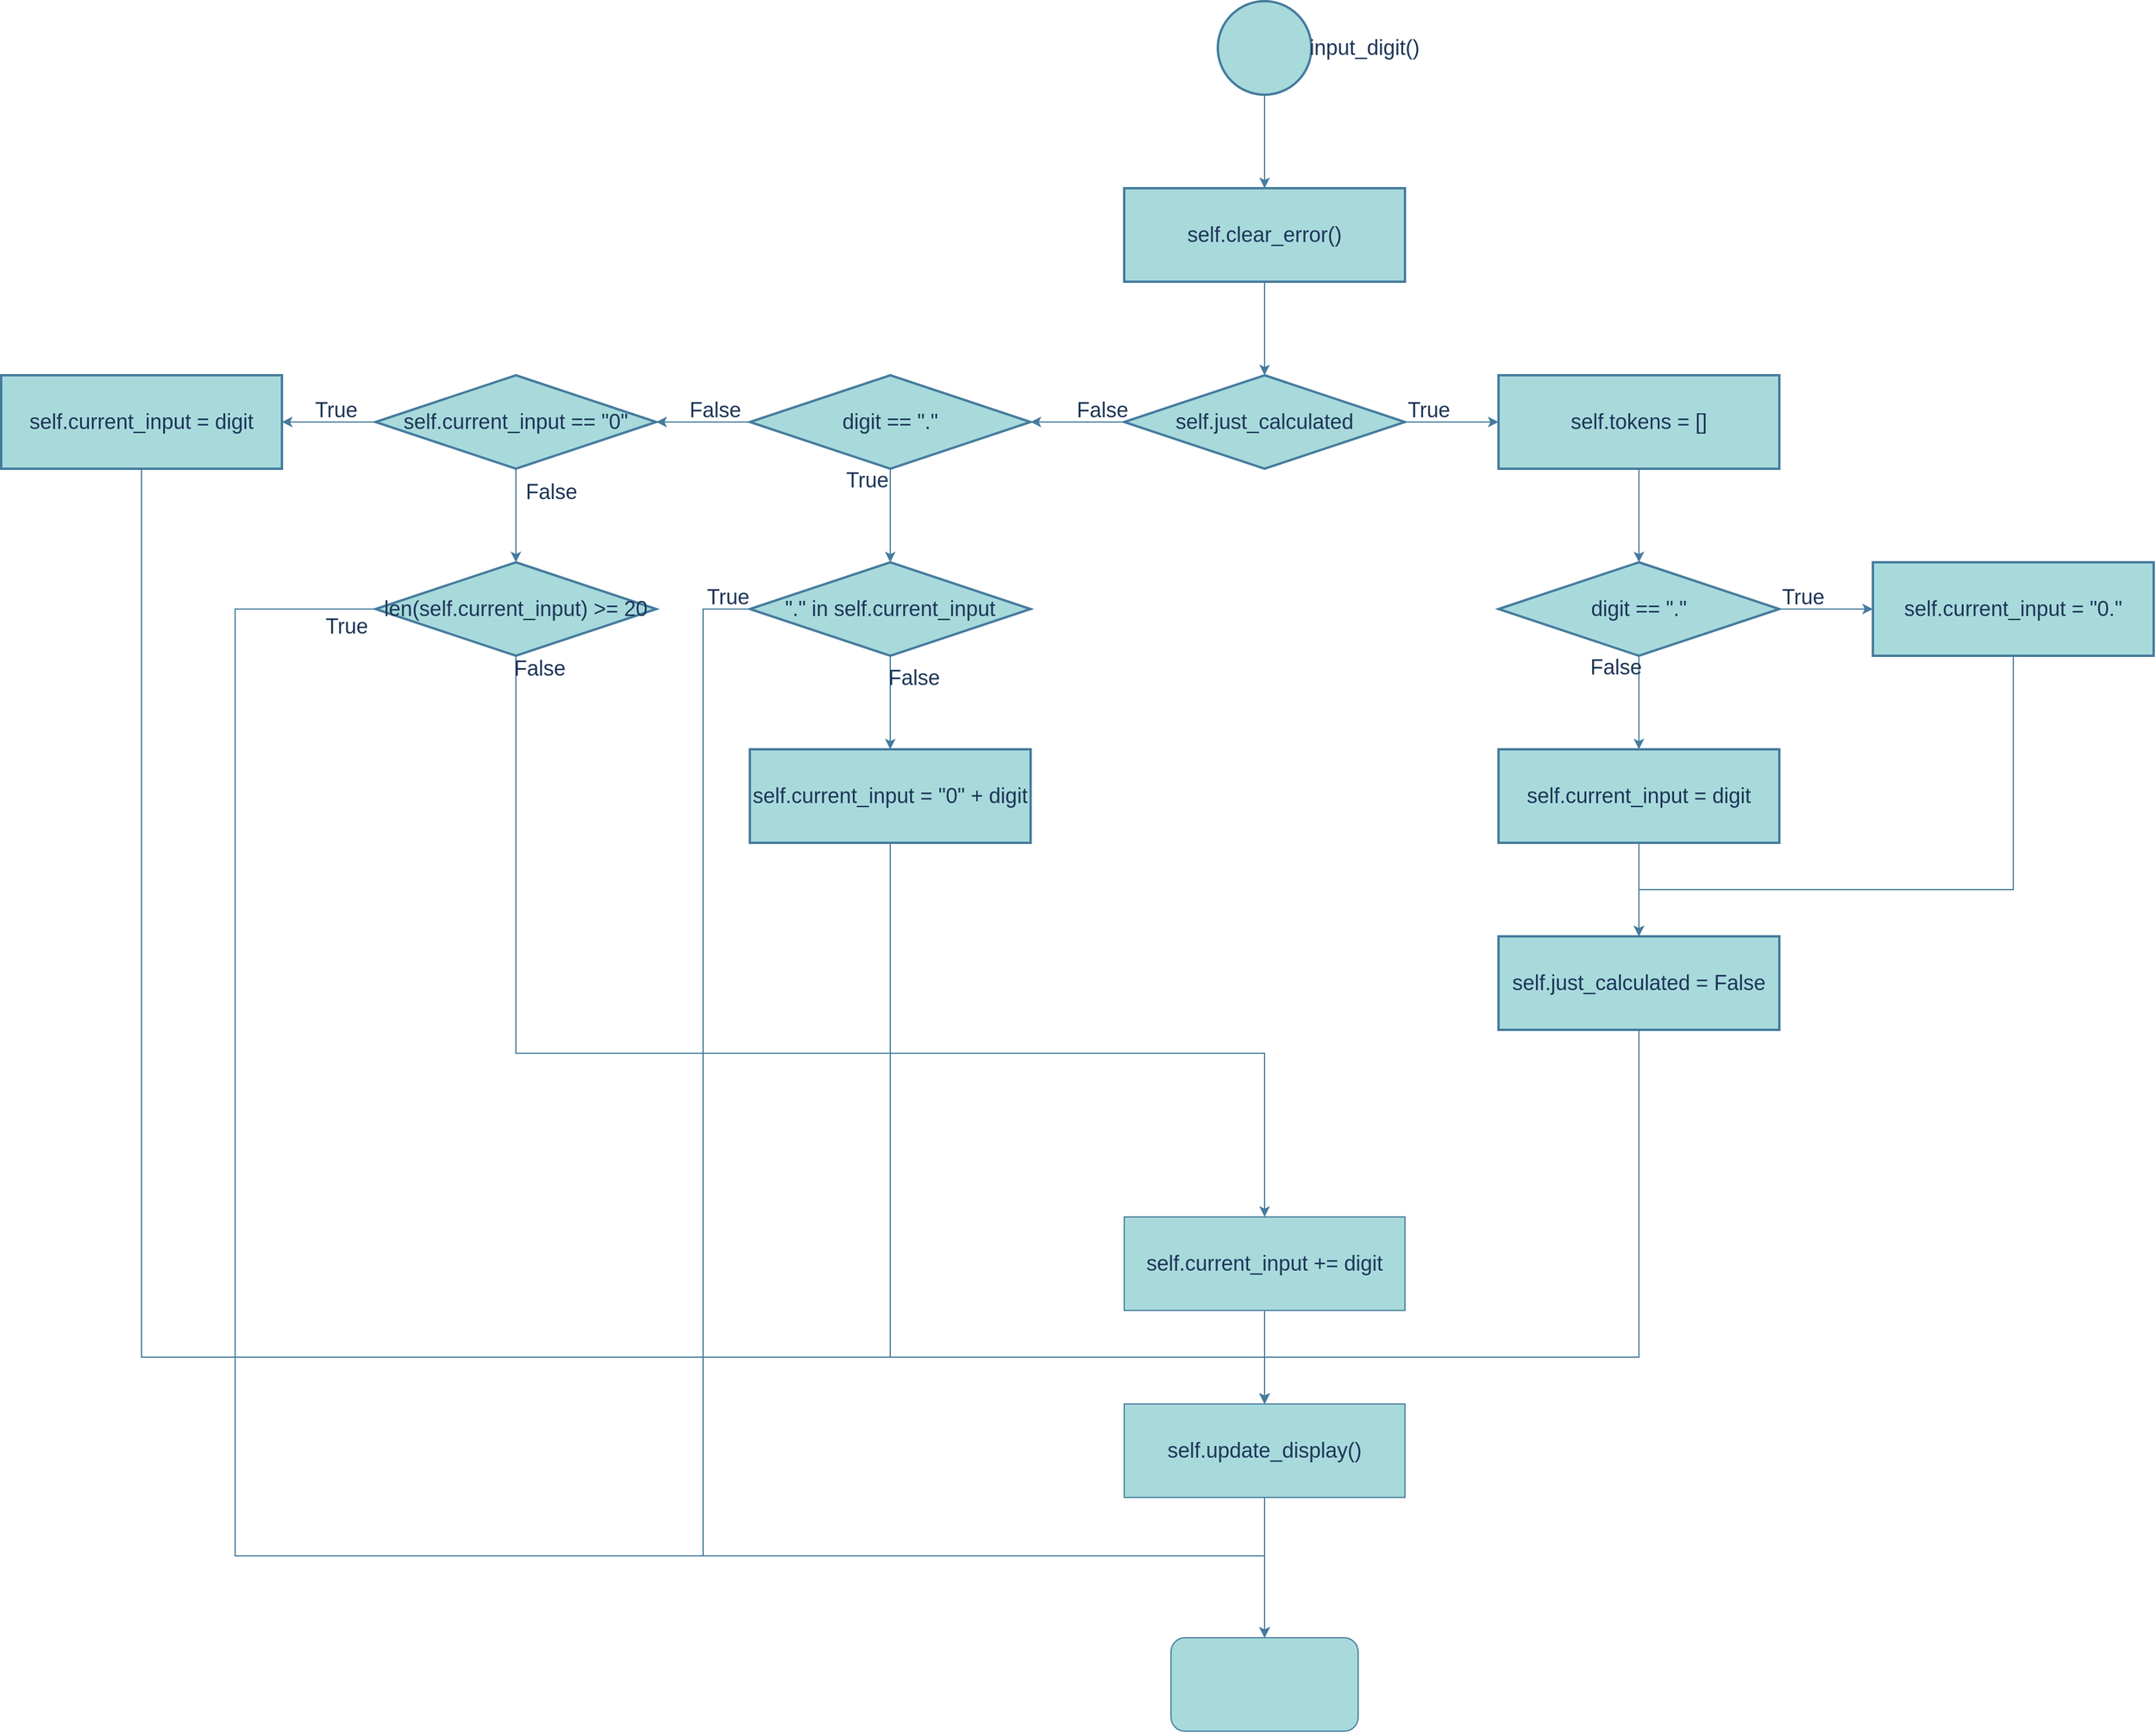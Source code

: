 <mxfile version="26.2.2">
  <diagram name="Page-1" id="KdZoS0qFZGB-eotQKv_-">
    <mxGraphModel dx="2095" dy="1297" grid="1" gridSize="10" guides="1" tooltips="1" connect="1" arrows="1" fold="1" page="1" pageScale="1" pageWidth="4681" pageHeight="3300" math="0" shadow="0">
      <root>
        <mxCell id="0" />
        <mxCell id="1" parent="0" />
        <mxCell id="rkVmjONZCVhPeTMl0l2L-11" value="" style="edgeStyle=orthogonalEdgeStyle;rounded=0;orthogonalLoop=1;jettySize=auto;html=1;labelBackgroundColor=none;strokeColor=#457B9D;fontColor=default;fontSize=18;" edge="1" parent="1" source="rkVmjONZCVhPeTMl0l2L-9" target="rkVmjONZCVhPeTMl0l2L-10">
          <mxGeometry relative="1" as="geometry" />
        </mxCell>
        <mxCell id="rkVmjONZCVhPeTMl0l2L-9" value="" style="strokeWidth=2;html=1;shape=mxgraph.flowchart.start_2;whiteSpace=wrap;labelBackgroundColor=none;fillColor=#A8DADC;strokeColor=#457B9D;fontColor=#1D3557;fontSize=18;" vertex="1" parent="1">
          <mxGeometry x="1120" y="80" width="80" height="80" as="geometry" />
        </mxCell>
        <mxCell id="rkVmjONZCVhPeTMl0l2L-13" value="" style="edgeStyle=orthogonalEdgeStyle;rounded=0;orthogonalLoop=1;jettySize=auto;html=1;labelBackgroundColor=none;strokeColor=#457B9D;fontColor=default;fontSize=18;" edge="1" parent="1" source="rkVmjONZCVhPeTMl0l2L-10" target="rkVmjONZCVhPeTMl0l2L-12">
          <mxGeometry relative="1" as="geometry" />
        </mxCell>
        <mxCell id="rkVmjONZCVhPeTMl0l2L-10" value="self.clear_error()" style="whiteSpace=wrap;html=1;strokeWidth=2;labelBackgroundColor=none;fillColor=#A8DADC;strokeColor=#457B9D;fontColor=#1D3557;fontSize=18;" vertex="1" parent="1">
          <mxGeometry x="1040" y="240" width="240" height="80" as="geometry" />
        </mxCell>
        <mxCell id="rkVmjONZCVhPeTMl0l2L-15" value="" style="edgeStyle=orthogonalEdgeStyle;rounded=0;orthogonalLoop=1;jettySize=auto;html=1;labelBackgroundColor=none;strokeColor=#457B9D;fontColor=default;fontSize=18;" edge="1" parent="1" source="rkVmjONZCVhPeTMl0l2L-12" target="rkVmjONZCVhPeTMl0l2L-14">
          <mxGeometry relative="1" as="geometry" />
        </mxCell>
        <mxCell id="rkVmjONZCVhPeTMl0l2L-28" value="True" style="edgeLabel;html=1;align=center;verticalAlign=middle;resizable=0;points=[];labelBackgroundColor=none;fontColor=#1D3557;fontSize=18;" vertex="1" connectable="0" parent="rkVmjONZCVhPeTMl0l2L-15">
          <mxGeometry x="0.117" y="-2" relative="1" as="geometry">
            <mxPoint x="-25" y="-12" as="offset" />
          </mxGeometry>
        </mxCell>
        <mxCell id="rkVmjONZCVhPeTMl0l2L-33" value="" style="edgeStyle=orthogonalEdgeStyle;rounded=0;orthogonalLoop=1;jettySize=auto;html=1;labelBackgroundColor=none;strokeColor=#457B9D;fontColor=default;fontSize=18;" edge="1" parent="1" source="rkVmjONZCVhPeTMl0l2L-12" target="rkVmjONZCVhPeTMl0l2L-32">
          <mxGeometry relative="1" as="geometry" />
        </mxCell>
        <mxCell id="rkVmjONZCVhPeTMl0l2L-34" value="False" style="edgeLabel;html=1;align=center;verticalAlign=middle;resizable=0;points=[];labelBackgroundColor=none;fontColor=#1D3557;fontSize=18;" vertex="1" connectable="0" parent="rkVmjONZCVhPeTMl0l2L-33">
          <mxGeometry x="0.013" y="2" relative="1" as="geometry">
            <mxPoint x="21" y="-12" as="offset" />
          </mxGeometry>
        </mxCell>
        <mxCell id="rkVmjONZCVhPeTMl0l2L-12" value="self.just_calculated" style="rhombus;whiteSpace=wrap;html=1;strokeWidth=2;labelBackgroundColor=none;fillColor=#A8DADC;strokeColor=#457B9D;fontColor=#1D3557;fontSize=18;" vertex="1" parent="1">
          <mxGeometry x="1040" y="400" width="240" height="80" as="geometry" />
        </mxCell>
        <mxCell id="rkVmjONZCVhPeTMl0l2L-17" value="" style="edgeStyle=orthogonalEdgeStyle;rounded=0;orthogonalLoop=1;jettySize=auto;html=1;labelBackgroundColor=none;strokeColor=#457B9D;fontColor=default;fontSize=18;" edge="1" parent="1" source="rkVmjONZCVhPeTMl0l2L-14" target="rkVmjONZCVhPeTMl0l2L-16">
          <mxGeometry relative="1" as="geometry" />
        </mxCell>
        <mxCell id="rkVmjONZCVhPeTMl0l2L-14" value="self.tokens = []" style="whiteSpace=wrap;html=1;strokeWidth=2;labelBackgroundColor=none;fillColor=#A8DADC;strokeColor=#457B9D;fontColor=#1D3557;fontSize=18;" vertex="1" parent="1">
          <mxGeometry x="1360" y="400" width="240" height="80" as="geometry" />
        </mxCell>
        <mxCell id="rkVmjONZCVhPeTMl0l2L-19" value="" style="edgeStyle=orthogonalEdgeStyle;rounded=0;orthogonalLoop=1;jettySize=auto;html=1;labelBackgroundColor=none;strokeColor=#457B9D;fontColor=default;fontSize=18;" edge="1" parent="1" source="rkVmjONZCVhPeTMl0l2L-16" target="rkVmjONZCVhPeTMl0l2L-18">
          <mxGeometry relative="1" as="geometry" />
        </mxCell>
        <mxCell id="rkVmjONZCVhPeTMl0l2L-20" value="False" style="edgeLabel;html=1;align=center;verticalAlign=middle;resizable=0;points=[];labelBackgroundColor=none;fontColor=#1D3557;fontSize=18;" vertex="1" connectable="0" parent="rkVmjONZCVhPeTMl0l2L-19">
          <mxGeometry x="-0.396" y="-1" relative="1" as="geometry">
            <mxPoint x="-19" y="-14" as="offset" />
          </mxGeometry>
        </mxCell>
        <mxCell id="rkVmjONZCVhPeTMl0l2L-22" value="" style="edgeStyle=orthogonalEdgeStyle;rounded=0;orthogonalLoop=1;jettySize=auto;html=1;labelBackgroundColor=none;strokeColor=#457B9D;fontColor=default;fontSize=18;" edge="1" parent="1" source="rkVmjONZCVhPeTMl0l2L-16" target="rkVmjONZCVhPeTMl0l2L-21">
          <mxGeometry relative="1" as="geometry" />
        </mxCell>
        <mxCell id="rkVmjONZCVhPeTMl0l2L-23" value="True" style="edgeLabel;html=1;align=center;verticalAlign=middle;resizable=0;points=[];labelBackgroundColor=none;fontColor=#1D3557;fontSize=18;" vertex="1" connectable="0" parent="rkVmjONZCVhPeTMl0l2L-22">
          <mxGeometry x="-0.607" y="-2" relative="1" as="geometry">
            <mxPoint x="4" y="-12" as="offset" />
          </mxGeometry>
        </mxCell>
        <mxCell id="rkVmjONZCVhPeTMl0l2L-16" value="digit == &quot;.&quot;" style="rhombus;whiteSpace=wrap;html=1;strokeWidth=2;labelBackgroundColor=none;fillColor=#A8DADC;strokeColor=#457B9D;fontColor=#1D3557;fontSize=18;" vertex="1" parent="1">
          <mxGeometry x="1360" y="560" width="240" height="80" as="geometry" />
        </mxCell>
        <mxCell id="rkVmjONZCVhPeTMl0l2L-25" value="" style="edgeStyle=orthogonalEdgeStyle;rounded=0;orthogonalLoop=1;jettySize=auto;html=1;labelBackgroundColor=none;strokeColor=#457B9D;fontColor=default;fontSize=18;" edge="1" parent="1" source="rkVmjONZCVhPeTMl0l2L-18" target="rkVmjONZCVhPeTMl0l2L-24">
          <mxGeometry relative="1" as="geometry" />
        </mxCell>
        <mxCell id="rkVmjONZCVhPeTMl0l2L-18" value="self.current_input = digit" style="whiteSpace=wrap;html=1;strokeWidth=2;labelBackgroundColor=none;fillColor=#A8DADC;strokeColor=#457B9D;fontColor=#1D3557;fontSize=18;" vertex="1" parent="1">
          <mxGeometry x="1360" y="720" width="240" height="80" as="geometry" />
        </mxCell>
        <mxCell id="rkVmjONZCVhPeTMl0l2L-67" style="edgeStyle=orthogonalEdgeStyle;rounded=0;orthogonalLoop=1;jettySize=auto;html=1;entryX=0.5;entryY=0;entryDx=0;entryDy=0;labelBackgroundColor=none;strokeColor=#457B9D;fontColor=default;fontSize=18;" edge="1" parent="1" source="rkVmjONZCVhPeTMl0l2L-21" target="rkVmjONZCVhPeTMl0l2L-24">
          <mxGeometry relative="1" as="geometry">
            <Array as="points">
              <mxPoint x="1800" y="840" />
              <mxPoint x="1480" y="840" />
            </Array>
          </mxGeometry>
        </mxCell>
        <mxCell id="rkVmjONZCVhPeTMl0l2L-21" value="self.current_input = &quot;0.&quot;" style="whiteSpace=wrap;html=1;strokeWidth=2;labelBackgroundColor=none;fillColor=#A8DADC;strokeColor=#457B9D;fontColor=#1D3557;fontSize=18;" vertex="1" parent="1">
          <mxGeometry x="1680" y="560" width="240" height="80" as="geometry" />
        </mxCell>
        <mxCell id="rkVmjONZCVhPeTMl0l2L-66" style="edgeStyle=orthogonalEdgeStyle;rounded=0;orthogonalLoop=1;jettySize=auto;html=1;entryX=0.5;entryY=0;entryDx=0;entryDy=0;labelBackgroundColor=none;strokeColor=#457B9D;fontColor=default;fontSize=18;" edge="1" parent="1" source="rkVmjONZCVhPeTMl0l2L-24" target="rkVmjONZCVhPeTMl0l2L-58">
          <mxGeometry relative="1" as="geometry">
            <Array as="points">
              <mxPoint x="1480" y="1240" />
              <mxPoint x="1160" y="1240" />
            </Array>
          </mxGeometry>
        </mxCell>
        <mxCell id="rkVmjONZCVhPeTMl0l2L-24" value="self.just_calculated = False" style="whiteSpace=wrap;html=1;strokeWidth=2;labelBackgroundColor=none;fillColor=#A8DADC;strokeColor=#457B9D;fontColor=#1D3557;fontSize=18;" vertex="1" parent="1">
          <mxGeometry x="1360" y="880" width="240" height="80" as="geometry" />
        </mxCell>
        <mxCell id="rkVmjONZCVhPeTMl0l2L-38" value="" style="edgeStyle=orthogonalEdgeStyle;rounded=0;orthogonalLoop=1;jettySize=auto;html=1;labelBackgroundColor=none;strokeColor=#457B9D;fontColor=default;fontSize=18;" edge="1" parent="1" source="rkVmjONZCVhPeTMl0l2L-32" target="rkVmjONZCVhPeTMl0l2L-37">
          <mxGeometry relative="1" as="geometry" />
        </mxCell>
        <mxCell id="rkVmjONZCVhPeTMl0l2L-39" value="True" style="edgeLabel;html=1;align=center;verticalAlign=middle;resizable=0;points=[];labelBackgroundColor=none;fontColor=#1D3557;fontSize=18;" vertex="1" connectable="0" parent="rkVmjONZCVhPeTMl0l2L-38">
          <mxGeometry x="-0.195" y="-2" relative="1" as="geometry">
            <mxPoint x="-18" y="-22" as="offset" />
          </mxGeometry>
        </mxCell>
        <mxCell id="rkVmjONZCVhPeTMl0l2L-46" value="" style="edgeStyle=orthogonalEdgeStyle;rounded=0;orthogonalLoop=1;jettySize=auto;html=1;labelBackgroundColor=none;strokeColor=#457B9D;fontColor=default;fontSize=18;" edge="1" parent="1" source="rkVmjONZCVhPeTMl0l2L-32" target="rkVmjONZCVhPeTMl0l2L-45">
          <mxGeometry relative="1" as="geometry" />
        </mxCell>
        <mxCell id="rkVmjONZCVhPeTMl0l2L-47" value="False" style="edgeLabel;html=1;align=center;verticalAlign=middle;resizable=0;points=[];labelBackgroundColor=none;fontColor=#1D3557;fontSize=18;" vertex="1" connectable="0" parent="rkVmjONZCVhPeTMl0l2L-46">
          <mxGeometry x="-0.229" y="-1" relative="1" as="geometry">
            <mxPoint x="1" y="-9" as="offset" />
          </mxGeometry>
        </mxCell>
        <mxCell id="rkVmjONZCVhPeTMl0l2L-32" value="digit == &quot;.&quot;" style="rhombus;whiteSpace=wrap;html=1;strokeWidth=2;labelBackgroundColor=none;fillColor=#A8DADC;strokeColor=#457B9D;fontColor=#1D3557;fontSize=18;" vertex="1" parent="1">
          <mxGeometry x="720" y="400" width="240" height="80" as="geometry" />
        </mxCell>
        <mxCell id="rkVmjONZCVhPeTMl0l2L-69" style="edgeStyle=orthogonalEdgeStyle;rounded=0;orthogonalLoop=1;jettySize=auto;html=1;entryX=0.5;entryY=0;entryDx=0;entryDy=0;labelBackgroundColor=none;strokeColor=#457B9D;fontColor=default;fontSize=18;" edge="1" parent="1" source="rkVmjONZCVhPeTMl0l2L-37" target="rkVmjONZCVhPeTMl0l2L-62">
          <mxGeometry relative="1" as="geometry">
            <Array as="points">
              <mxPoint x="680" y="600" />
              <mxPoint x="680" y="1410" />
              <mxPoint x="1160" y="1410" />
            </Array>
          </mxGeometry>
        </mxCell>
        <mxCell id="rkVmjONZCVhPeTMl0l2L-70" value="True" style="edgeLabel;html=1;align=center;verticalAlign=middle;resizable=0;points=[];labelBackgroundColor=none;fontColor=#1D3557;fontSize=18;" vertex="1" connectable="0" parent="rkVmjONZCVhPeTMl0l2L-69">
          <mxGeometry x="-0.954" relative="1" as="geometry">
            <mxPoint x="13" y="-10" as="offset" />
          </mxGeometry>
        </mxCell>
        <mxCell id="rkVmjONZCVhPeTMl0l2L-72" value="" style="edgeStyle=orthogonalEdgeStyle;rounded=0;orthogonalLoop=1;jettySize=auto;html=1;labelBackgroundColor=none;strokeColor=#457B9D;fontColor=default;fontSize=18;" edge="1" parent="1" source="rkVmjONZCVhPeTMl0l2L-37" target="rkVmjONZCVhPeTMl0l2L-71">
          <mxGeometry relative="1" as="geometry" />
        </mxCell>
        <mxCell id="rkVmjONZCVhPeTMl0l2L-73" value="False" style="edgeLabel;html=1;align=center;verticalAlign=middle;resizable=0;points=[];labelBackgroundColor=none;fontColor=#1D3557;fontSize=18;" vertex="1" connectable="0" parent="rkVmjONZCVhPeTMl0l2L-72">
          <mxGeometry x="-0.534" y="-2" relative="1" as="geometry">
            <mxPoint x="22" as="offset" />
          </mxGeometry>
        </mxCell>
        <mxCell id="rkVmjONZCVhPeTMl0l2L-37" value="&quot;.&quot; in self.current_input" style="rhombus;whiteSpace=wrap;html=1;strokeWidth=2;labelBackgroundColor=none;fillColor=#A8DADC;strokeColor=#457B9D;fontColor=#1D3557;fontSize=18;" vertex="1" parent="1">
          <mxGeometry x="720" y="560" width="240" height="80" as="geometry" />
        </mxCell>
        <mxCell id="rkVmjONZCVhPeTMl0l2L-49" value="" style="edgeStyle=orthogonalEdgeStyle;rounded=0;orthogonalLoop=1;jettySize=auto;html=1;labelBackgroundColor=none;strokeColor=#457B9D;fontColor=default;fontSize=18;" edge="1" parent="1" source="rkVmjONZCVhPeTMl0l2L-45" target="rkVmjONZCVhPeTMl0l2L-48">
          <mxGeometry relative="1" as="geometry" />
        </mxCell>
        <mxCell id="rkVmjONZCVhPeTMl0l2L-50" value="True" style="edgeLabel;html=1;align=center;verticalAlign=middle;resizable=0;points=[];labelBackgroundColor=none;fontColor=#1D3557;fontSize=18;" vertex="1" connectable="0" parent="rkVmjONZCVhPeTMl0l2L-49">
          <mxGeometry x="-0.136" y="2" relative="1" as="geometry">
            <mxPoint y="-12" as="offset" />
          </mxGeometry>
        </mxCell>
        <mxCell id="rkVmjONZCVhPeTMl0l2L-52" value="" style="edgeStyle=orthogonalEdgeStyle;rounded=0;orthogonalLoop=1;jettySize=auto;html=1;labelBackgroundColor=none;strokeColor=#457B9D;fontColor=default;fontSize=18;" edge="1" parent="1" source="rkVmjONZCVhPeTMl0l2L-45" target="rkVmjONZCVhPeTMl0l2L-51">
          <mxGeometry relative="1" as="geometry" />
        </mxCell>
        <mxCell id="rkVmjONZCVhPeTMl0l2L-53" value="False" style="edgeLabel;html=1;align=center;verticalAlign=middle;resizable=0;points=[];labelBackgroundColor=none;fontColor=#1D3557;fontSize=18;" vertex="1" connectable="0" parent="rkVmjONZCVhPeTMl0l2L-52">
          <mxGeometry x="0.2" y="5" relative="1" as="geometry">
            <mxPoint x="25" y="-28" as="offset" />
          </mxGeometry>
        </mxCell>
        <mxCell id="rkVmjONZCVhPeTMl0l2L-45" value="self.current_input == &quot;0&quot;" style="rhombus;whiteSpace=wrap;html=1;strokeWidth=2;labelBackgroundColor=none;fillColor=#A8DADC;strokeColor=#457B9D;fontColor=#1D3557;fontSize=18;" vertex="1" parent="1">
          <mxGeometry x="400" y="400" width="240" height="80" as="geometry" />
        </mxCell>
        <mxCell id="rkVmjONZCVhPeTMl0l2L-68" style="edgeStyle=orthogonalEdgeStyle;rounded=0;orthogonalLoop=1;jettySize=auto;html=1;entryX=0.5;entryY=0;entryDx=0;entryDy=0;labelBackgroundColor=none;strokeColor=#457B9D;fontColor=default;fontSize=18;" edge="1" parent="1" source="rkVmjONZCVhPeTMl0l2L-48" target="rkVmjONZCVhPeTMl0l2L-58">
          <mxGeometry relative="1" as="geometry">
            <Array as="points">
              <mxPoint x="200" y="1240" />
              <mxPoint x="1160" y="1240" />
            </Array>
          </mxGeometry>
        </mxCell>
        <mxCell id="rkVmjONZCVhPeTMl0l2L-48" value="self.current_input = digit" style="whiteSpace=wrap;html=1;strokeWidth=2;labelBackgroundColor=none;fillColor=#A8DADC;strokeColor=#457B9D;fontColor=#1D3557;fontSize=18;" vertex="1" parent="1">
          <mxGeometry x="80" y="400" width="240" height="80" as="geometry" />
        </mxCell>
        <mxCell id="rkVmjONZCVhPeTMl0l2L-60" style="edgeStyle=orthogonalEdgeStyle;rounded=0;orthogonalLoop=1;jettySize=auto;html=1;entryX=0.5;entryY=0;entryDx=0;entryDy=0;labelBackgroundColor=none;strokeColor=#457B9D;fontColor=default;fontSize=18;" edge="1" parent="1" source="rkVmjONZCVhPeTMl0l2L-51" target="rkVmjONZCVhPeTMl0l2L-57">
          <mxGeometry relative="1" as="geometry">
            <Array as="points">
              <mxPoint x="520" y="980" />
              <mxPoint x="1160" y="980" />
            </Array>
          </mxGeometry>
        </mxCell>
        <mxCell id="rkVmjONZCVhPeTMl0l2L-61" value="False" style="edgeLabel;html=1;align=center;verticalAlign=middle;resizable=0;points=[];labelBackgroundColor=none;fontColor=#1D3557;fontSize=18;" vertex="1" connectable="0" parent="rkVmjONZCVhPeTMl0l2L-60">
          <mxGeometry x="-0.917" y="-3" relative="1" as="geometry">
            <mxPoint x="23" y="-36" as="offset" />
          </mxGeometry>
        </mxCell>
        <mxCell id="rkVmjONZCVhPeTMl0l2L-64" style="edgeStyle=orthogonalEdgeStyle;rounded=0;orthogonalLoop=1;jettySize=auto;html=1;entryX=0.5;entryY=0;entryDx=0;entryDy=0;labelBackgroundColor=none;strokeColor=#457B9D;fontColor=default;fontSize=18;" edge="1" parent="1" source="rkVmjONZCVhPeTMl0l2L-51" target="rkVmjONZCVhPeTMl0l2L-62">
          <mxGeometry relative="1" as="geometry">
            <Array as="points">
              <mxPoint x="280" y="600" />
              <mxPoint x="280" y="1410" />
              <mxPoint x="1160" y="1410" />
            </Array>
          </mxGeometry>
        </mxCell>
        <mxCell id="rkVmjONZCVhPeTMl0l2L-51" value="len(self.current_input) &amp;gt;= 20" style="rhombus;whiteSpace=wrap;html=1;strokeWidth=2;labelBackgroundColor=none;fillColor=#A8DADC;strokeColor=#457B9D;fontColor=#1D3557;fontSize=18;" vertex="1" parent="1">
          <mxGeometry x="400" y="560" width="240" height="80" as="geometry" />
        </mxCell>
        <mxCell id="rkVmjONZCVhPeTMl0l2L-59" value="" style="edgeStyle=orthogonalEdgeStyle;rounded=0;orthogonalLoop=1;jettySize=auto;html=1;labelBackgroundColor=none;strokeColor=#457B9D;fontColor=default;fontSize=18;" edge="1" parent="1" source="rkVmjONZCVhPeTMl0l2L-57" target="rkVmjONZCVhPeTMl0l2L-58">
          <mxGeometry relative="1" as="geometry" />
        </mxCell>
        <mxCell id="rkVmjONZCVhPeTMl0l2L-57" value="self.current_input += digit" style="whiteSpace=wrap;html=1;labelBackgroundColor=none;fillColor=#A8DADC;strokeColor=#457B9D;fontColor=#1D3557;fontSize=18;" vertex="1" parent="1">
          <mxGeometry x="1040" y="1120" width="240" height="80" as="geometry" />
        </mxCell>
        <mxCell id="rkVmjONZCVhPeTMl0l2L-63" value="" style="edgeStyle=orthogonalEdgeStyle;rounded=0;orthogonalLoop=1;jettySize=auto;html=1;labelBackgroundColor=none;strokeColor=#457B9D;fontColor=default;fontSize=18;" edge="1" parent="1" source="rkVmjONZCVhPeTMl0l2L-58" target="rkVmjONZCVhPeTMl0l2L-62">
          <mxGeometry relative="1" as="geometry" />
        </mxCell>
        <mxCell id="rkVmjONZCVhPeTMl0l2L-58" value="self.update_display()" style="whiteSpace=wrap;html=1;labelBackgroundColor=none;fillColor=#A8DADC;strokeColor=#457B9D;fontColor=#1D3557;fontSize=18;" vertex="1" parent="1">
          <mxGeometry x="1040" y="1280" width="240" height="80" as="geometry" />
        </mxCell>
        <mxCell id="rkVmjONZCVhPeTMl0l2L-62" value="" style="rounded=1;whiteSpace=wrap;html=1;labelBackgroundColor=none;fillColor=#A8DADC;strokeColor=#457B9D;fontColor=#1D3557;fontSize=18;" vertex="1" parent="1">
          <mxGeometry x="1080" y="1480" width="160" height="80" as="geometry" />
        </mxCell>
        <mxCell id="rkVmjONZCVhPeTMl0l2L-65" value="True" style="text;html=1;align=center;verticalAlign=middle;resizable=0;points=[];autosize=1;strokeColor=none;fillColor=none;labelBackgroundColor=none;fontColor=#1D3557;fontSize=18;" vertex="1" parent="1">
          <mxGeometry x="345" y="595" width="60" height="40" as="geometry" />
        </mxCell>
        <mxCell id="rkVmjONZCVhPeTMl0l2L-74" style="edgeStyle=orthogonalEdgeStyle;rounded=0;orthogonalLoop=1;jettySize=auto;html=1;entryX=0.5;entryY=0;entryDx=0;entryDy=0;labelBackgroundColor=none;strokeColor=#457B9D;fontColor=default;fontSize=18;" edge="1" parent="1" source="rkVmjONZCVhPeTMl0l2L-71" target="rkVmjONZCVhPeTMl0l2L-58">
          <mxGeometry relative="1" as="geometry">
            <Array as="points">
              <mxPoint x="840" y="1240" />
              <mxPoint x="1160" y="1240" />
            </Array>
          </mxGeometry>
        </mxCell>
        <mxCell id="rkVmjONZCVhPeTMl0l2L-71" value="self.current_input = &quot;0&quot; + digit" style="whiteSpace=wrap;html=1;strokeWidth=2;labelBackgroundColor=none;fillColor=#A8DADC;strokeColor=#457B9D;fontColor=#1D3557;fontSize=18;" vertex="1" parent="1">
          <mxGeometry x="720" y="720" width="240" height="80" as="geometry" />
        </mxCell>
        <mxCell id="rkVmjONZCVhPeTMl0l2L-75" value="input_digit()" style="text;html=1;align=center;verticalAlign=middle;resizable=0;points=[];autosize=1;strokeColor=none;fillColor=none;labelBackgroundColor=none;fontColor=#1D3557;fontSize=18;" vertex="1" parent="1">
          <mxGeometry x="1185" y="100" width="120" height="40" as="geometry" />
        </mxCell>
      </root>
    </mxGraphModel>
  </diagram>
</mxfile>
